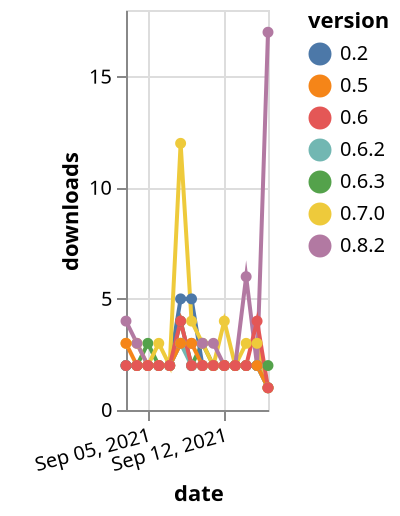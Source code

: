 {"$schema": "https://vega.github.io/schema/vega-lite/v5.json", "description": "A simple bar chart with embedded data.", "data": {"values": [{"date": "2021-09-03", "total": 3182, "delta": 2, "version": "0.6.3"}, {"date": "2021-09-04", "total": 3184, "delta": 2, "version": "0.6.3"}, {"date": "2021-09-05", "total": 3187, "delta": 3, "version": "0.6.3"}, {"date": "2021-09-06", "total": 3189, "delta": 2, "version": "0.6.3"}, {"date": "2021-09-07", "total": 3191, "delta": 2, "version": "0.6.3"}, {"date": "2021-09-08", "total": 3195, "delta": 4, "version": "0.6.3"}, {"date": "2021-09-09", "total": 3197, "delta": 2, "version": "0.6.3"}, {"date": "2021-09-10", "total": 3200, "delta": 3, "version": "0.6.3"}, {"date": "2021-09-11", "total": 3202, "delta": 2, "version": "0.6.3"}, {"date": "2021-09-12", "total": 3204, "delta": 2, "version": "0.6.3"}, {"date": "2021-09-13", "total": 3206, "delta": 2, "version": "0.6.3"}, {"date": "2021-09-14", "total": 3208, "delta": 2, "version": "0.6.3"}, {"date": "2021-09-15", "total": 3210, "delta": 2, "version": "0.6.3"}, {"date": "2021-09-16", "total": 3212, "delta": 2, "version": "0.6.3"}, {"date": "2021-09-03", "total": 2660, "delta": 2, "version": "0.2"}, {"date": "2021-09-04", "total": 2662, "delta": 2, "version": "0.2"}, {"date": "2021-09-05", "total": 2664, "delta": 2, "version": "0.2"}, {"date": "2021-09-06", "total": 2666, "delta": 2, "version": "0.2"}, {"date": "2021-09-07", "total": 2668, "delta": 2, "version": "0.2"}, {"date": "2021-09-08", "total": 2673, "delta": 5, "version": "0.2"}, {"date": "2021-09-09", "total": 2678, "delta": 5, "version": "0.2"}, {"date": "2021-09-10", "total": 2680, "delta": 2, "version": "0.2"}, {"date": "2021-09-11", "total": 2682, "delta": 2, "version": "0.2"}, {"date": "2021-09-12", "total": 2684, "delta": 2, "version": "0.2"}, {"date": "2021-09-13", "total": 2686, "delta": 2, "version": "0.2"}, {"date": "2021-09-14", "total": 2688, "delta": 2, "version": "0.2"}, {"date": "2021-09-15", "total": 2690, "delta": 2, "version": "0.2"}, {"date": "2021-09-16", "total": 2691, "delta": 1, "version": "0.2"}, {"date": "2021-09-03", "total": 1904, "delta": 3, "version": "0.7.0"}, {"date": "2021-09-04", "total": 1907, "delta": 3, "version": "0.7.0"}, {"date": "2021-09-05", "total": 1909, "delta": 2, "version": "0.7.0"}, {"date": "2021-09-06", "total": 1912, "delta": 3, "version": "0.7.0"}, {"date": "2021-09-07", "total": 1914, "delta": 2, "version": "0.7.0"}, {"date": "2021-09-08", "total": 1926, "delta": 12, "version": "0.7.0"}, {"date": "2021-09-09", "total": 1930, "delta": 4, "version": "0.7.0"}, {"date": "2021-09-10", "total": 1933, "delta": 3, "version": "0.7.0"}, {"date": "2021-09-11", "total": 1935, "delta": 2, "version": "0.7.0"}, {"date": "2021-09-12", "total": 1939, "delta": 4, "version": "0.7.0"}, {"date": "2021-09-13", "total": 1941, "delta": 2, "version": "0.7.0"}, {"date": "2021-09-14", "total": 1944, "delta": 3, "version": "0.7.0"}, {"date": "2021-09-15", "total": 1947, "delta": 3, "version": "0.7.0"}, {"date": "2021-09-16", "total": 1948, "delta": 1, "version": "0.7.0"}, {"date": "2021-09-03", "total": 123, "delta": 4, "version": "0.8.2"}, {"date": "2021-09-04", "total": 126, "delta": 3, "version": "0.8.2"}, {"date": "2021-09-05", "total": 128, "delta": 2, "version": "0.8.2"}, {"date": "2021-09-06", "total": 130, "delta": 2, "version": "0.8.2"}, {"date": "2021-09-07", "total": 132, "delta": 2, "version": "0.8.2"}, {"date": "2021-09-08", "total": 135, "delta": 3, "version": "0.8.2"}, {"date": "2021-09-09", "total": 138, "delta": 3, "version": "0.8.2"}, {"date": "2021-09-10", "total": 141, "delta": 3, "version": "0.8.2"}, {"date": "2021-09-11", "total": 144, "delta": 3, "version": "0.8.2"}, {"date": "2021-09-12", "total": 146, "delta": 2, "version": "0.8.2"}, {"date": "2021-09-13", "total": 148, "delta": 2, "version": "0.8.2"}, {"date": "2021-09-14", "total": 154, "delta": 6, "version": "0.8.2"}, {"date": "2021-09-15", "total": 156, "delta": 2, "version": "0.8.2"}, {"date": "2021-09-16", "total": 173, "delta": 17, "version": "0.8.2"}, {"date": "2021-09-03", "total": 2242, "delta": 2, "version": "0.6.2"}, {"date": "2021-09-04", "total": 2244, "delta": 2, "version": "0.6.2"}, {"date": "2021-09-05", "total": 2246, "delta": 2, "version": "0.6.2"}, {"date": "2021-09-06", "total": 2248, "delta": 2, "version": "0.6.2"}, {"date": "2021-09-07", "total": 2250, "delta": 2, "version": "0.6.2"}, {"date": "2021-09-08", "total": 2253, "delta": 3, "version": "0.6.2"}, {"date": "2021-09-09", "total": 2255, "delta": 2, "version": "0.6.2"}, {"date": "2021-09-10", "total": 2257, "delta": 2, "version": "0.6.2"}, {"date": "2021-09-11", "total": 2259, "delta": 2, "version": "0.6.2"}, {"date": "2021-09-12", "total": 2261, "delta": 2, "version": "0.6.2"}, {"date": "2021-09-13", "total": 2263, "delta": 2, "version": "0.6.2"}, {"date": "2021-09-14", "total": 2265, "delta": 2, "version": "0.6.2"}, {"date": "2021-09-15", "total": 2267, "delta": 2, "version": "0.6.2"}, {"date": "2021-09-16", "total": 2268, "delta": 1, "version": "0.6.2"}, {"date": "2021-09-03", "total": 2263, "delta": 3, "version": "0.5"}, {"date": "2021-09-04", "total": 2265, "delta": 2, "version": "0.5"}, {"date": "2021-09-05", "total": 2267, "delta": 2, "version": "0.5"}, {"date": "2021-09-06", "total": 2269, "delta": 2, "version": "0.5"}, {"date": "2021-09-07", "total": 2271, "delta": 2, "version": "0.5"}, {"date": "2021-09-08", "total": 2274, "delta": 3, "version": "0.5"}, {"date": "2021-09-09", "total": 2277, "delta": 3, "version": "0.5"}, {"date": "2021-09-10", "total": 2279, "delta": 2, "version": "0.5"}, {"date": "2021-09-11", "total": 2281, "delta": 2, "version": "0.5"}, {"date": "2021-09-12", "total": 2283, "delta": 2, "version": "0.5"}, {"date": "2021-09-13", "total": 2285, "delta": 2, "version": "0.5"}, {"date": "2021-09-14", "total": 2287, "delta": 2, "version": "0.5"}, {"date": "2021-09-15", "total": 2289, "delta": 2, "version": "0.5"}, {"date": "2021-09-16", "total": 2290, "delta": 1, "version": "0.5"}, {"date": "2021-09-03", "total": 2530, "delta": 2, "version": "0.6"}, {"date": "2021-09-04", "total": 2532, "delta": 2, "version": "0.6"}, {"date": "2021-09-05", "total": 2534, "delta": 2, "version": "0.6"}, {"date": "2021-09-06", "total": 2536, "delta": 2, "version": "0.6"}, {"date": "2021-09-07", "total": 2538, "delta": 2, "version": "0.6"}, {"date": "2021-09-08", "total": 2542, "delta": 4, "version": "0.6"}, {"date": "2021-09-09", "total": 2544, "delta": 2, "version": "0.6"}, {"date": "2021-09-10", "total": 2546, "delta": 2, "version": "0.6"}, {"date": "2021-09-11", "total": 2548, "delta": 2, "version": "0.6"}, {"date": "2021-09-12", "total": 2550, "delta": 2, "version": "0.6"}, {"date": "2021-09-13", "total": 2552, "delta": 2, "version": "0.6"}, {"date": "2021-09-14", "total": 2554, "delta": 2, "version": "0.6"}, {"date": "2021-09-15", "total": 2558, "delta": 4, "version": "0.6"}, {"date": "2021-09-16", "total": 2559, "delta": 1, "version": "0.6"}]}, "width": "container", "mark": {"type": "line", "point": {"filled": true}}, "encoding": {"x": {"field": "date", "type": "temporal", "timeUnit": "yearmonthdate", "title": "date", "axis": {"labelAngle": -15}}, "y": {"field": "delta", "type": "quantitative", "title": "downloads"}, "color": {"field": "version", "type": "nominal"}, "tooltip": {"field": "delta"}}}